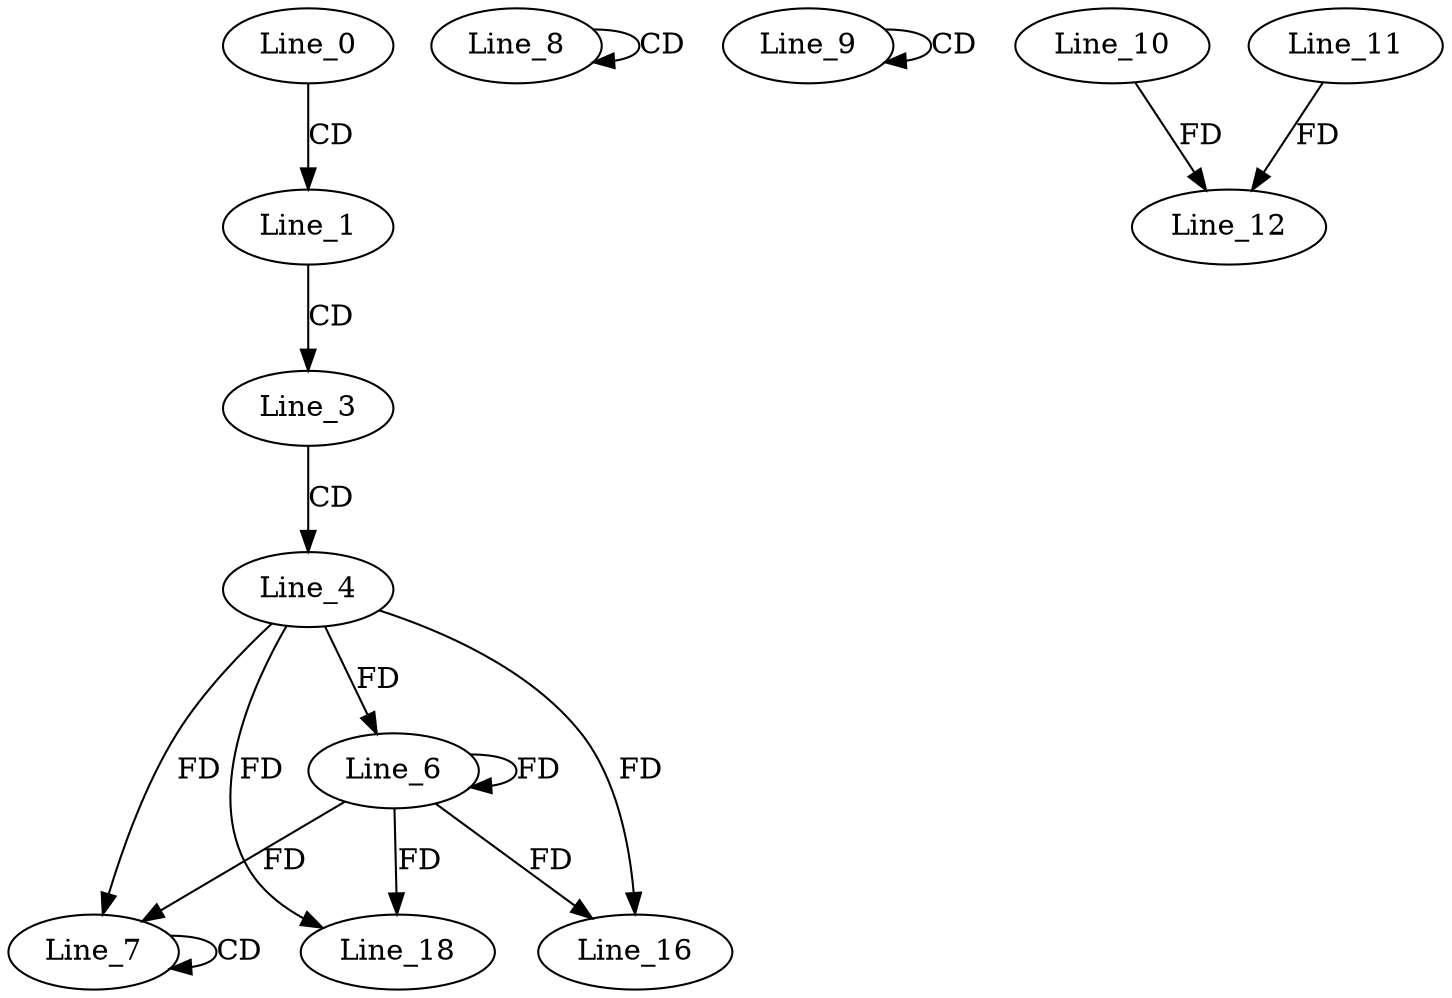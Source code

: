 digraph G {
  Line_0;
  Line_1;
  Line_3;
  Line_4;
  Line_6;
  Line_7;
  Line_7;
  Line_7;
  Line_8;
  Line_8;
  Line_9;
  Line_9;
  Line_10;
  Line_12;
  Line_11;
  Line_16;
  Line_18;
  Line_0 -> Line_1 [ label="CD" ];
  Line_1 -> Line_3 [ label="CD" ];
  Line_3 -> Line_4 [ label="CD" ];
  Line_4 -> Line_6 [ label="FD" ];
  Line_6 -> Line_6 [ label="FD" ];
  Line_7 -> Line_7 [ label="CD" ];
  Line_4 -> Line_7 [ label="FD" ];
  Line_6 -> Line_7 [ label="FD" ];
  Line_8 -> Line_8 [ label="CD" ];
  Line_9 -> Line_9 [ label="CD" ];
  Line_10 -> Line_12 [ label="FD" ];
  Line_11 -> Line_12 [ label="FD" ];
  Line_4 -> Line_16 [ label="FD" ];
  Line_6 -> Line_16 [ label="FD" ];
  Line_4 -> Line_18 [ label="FD" ];
  Line_6 -> Line_18 [ label="FD" ];
}
